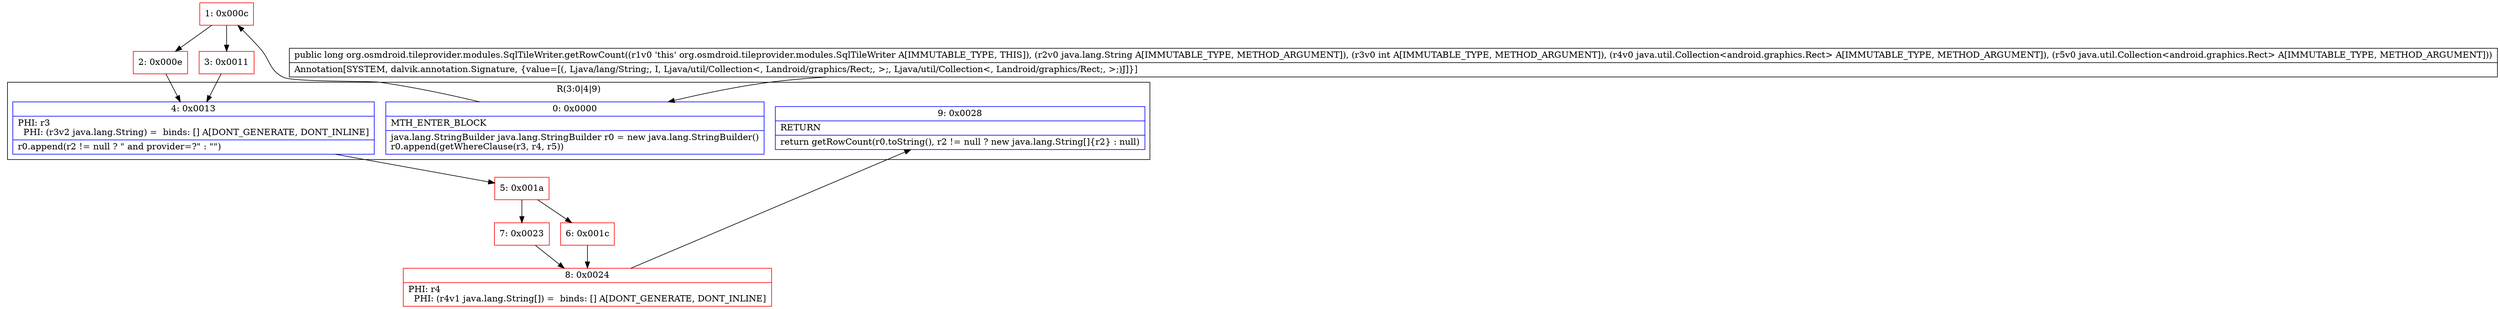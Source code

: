 digraph "CFG fororg.osmdroid.tileprovider.modules.SqlTileWriter.getRowCount(Ljava\/lang\/String;ILjava\/util\/Collection;Ljava\/util\/Collection;)J" {
subgraph cluster_Region_1956542319 {
label = "R(3:0|4|9)";
node [shape=record,color=blue];
Node_0 [shape=record,label="{0\:\ 0x0000|MTH_ENTER_BLOCK\l|java.lang.StringBuilder java.lang.StringBuilder r0 = new java.lang.StringBuilder()\lr0.append(getWhereClause(r3, r4, r5))\l}"];
Node_4 [shape=record,label="{4\:\ 0x0013|PHI: r3 \l  PHI: (r3v2 java.lang.String) =  binds: [] A[DONT_GENERATE, DONT_INLINE]\l|r0.append(r2 != null ? \" and provider=?\" : \"\")\l}"];
Node_9 [shape=record,label="{9\:\ 0x0028|RETURN\l|return getRowCount(r0.toString(), r2 != null ? new java.lang.String[]\{r2\} : null)\l}"];
}
Node_1 [shape=record,color=red,label="{1\:\ 0x000c}"];
Node_2 [shape=record,color=red,label="{2\:\ 0x000e}"];
Node_3 [shape=record,color=red,label="{3\:\ 0x0011}"];
Node_5 [shape=record,color=red,label="{5\:\ 0x001a}"];
Node_6 [shape=record,color=red,label="{6\:\ 0x001c}"];
Node_7 [shape=record,color=red,label="{7\:\ 0x0023}"];
Node_8 [shape=record,color=red,label="{8\:\ 0x0024|PHI: r4 \l  PHI: (r4v1 java.lang.String[]) =  binds: [] A[DONT_GENERATE, DONT_INLINE]\l}"];
MethodNode[shape=record,label="{public long org.osmdroid.tileprovider.modules.SqlTileWriter.getRowCount((r1v0 'this' org.osmdroid.tileprovider.modules.SqlTileWriter A[IMMUTABLE_TYPE, THIS]), (r2v0 java.lang.String A[IMMUTABLE_TYPE, METHOD_ARGUMENT]), (r3v0 int A[IMMUTABLE_TYPE, METHOD_ARGUMENT]), (r4v0 java.util.Collection\<android.graphics.Rect\> A[IMMUTABLE_TYPE, METHOD_ARGUMENT]), (r5v0 java.util.Collection\<android.graphics.Rect\> A[IMMUTABLE_TYPE, METHOD_ARGUMENT]))  | Annotation[SYSTEM, dalvik.annotation.Signature, \{value=[(, Ljava\/lang\/String;, I, Ljava\/util\/Collection\<, Landroid\/graphics\/Rect;, \>;, Ljava\/util\/Collection\<, Landroid\/graphics\/Rect;, \>;)J]\}]\l}"];
MethodNode -> Node_0;
Node_0 -> Node_1;
Node_4 -> Node_5;
Node_1 -> Node_2;
Node_1 -> Node_3;
Node_2 -> Node_4;
Node_3 -> Node_4;
Node_5 -> Node_6;
Node_5 -> Node_7;
Node_6 -> Node_8;
Node_7 -> Node_8;
Node_8 -> Node_9;
}

